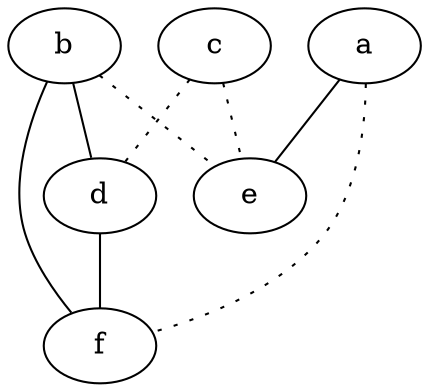 graph {
a -- e;
a -- f [style=dotted];
b -- d;
b -- e [style=dotted];
b -- f;
c -- d [style=dotted];
c -- e [style=dotted];
d -- f;
}
